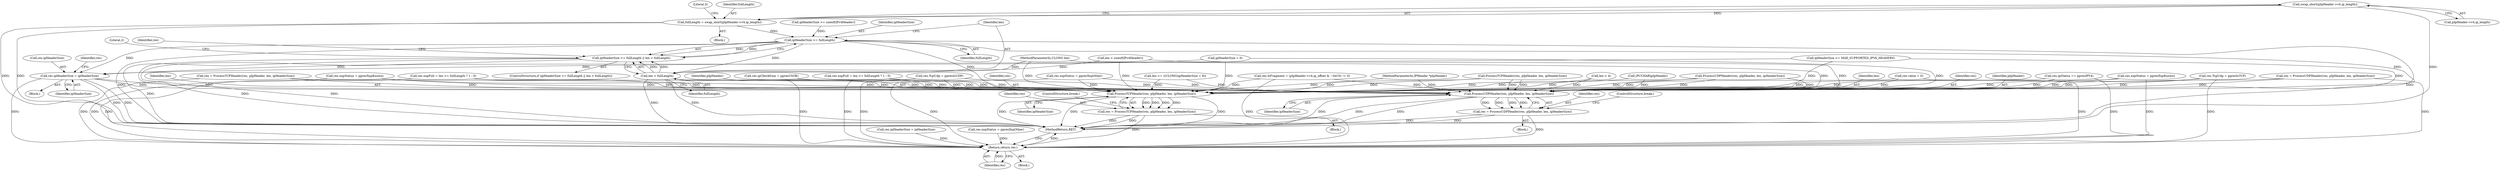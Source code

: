 digraph "0_kvm-guest-drivers-windows_fbfa4d1083ea84c5429992ca3e996d7d4fbc8238_3@pointer" {
"1000178" [label="(Call,swap_short(pIpHeader->v4.ip_length))"];
"1000176" [label="(Call,fullLength = swap_short(pIpHeader->v4.ip_length))"];
"1000223" [label="(Call,ipHeaderSize >= fullLength)"];
"1000222" [label="(Call,ipHeaderSize >= fullLength || len < fullLength)"];
"1000226" [label="(Call,len < fullLength)"];
"1000516" [label="(Call,ProcessTCPHeader(res, pIpHeader, len, ipHeaderSize))"];
"1000514" [label="(Call,res = ProcessTCPHeader(res, pIpHeader, len, ipHeaderSize))"];
"1000539" [label="(Return,return res;)"];
"1000526" [label="(Call,ProcessUDPHeader(res, pIpHeader, len, ipHeaderSize))"];
"1000524" [label="(Call,res = ProcessUDPHeader(res, pIpHeader, len, ipHeaderSize))"];
"1000487" [label="(Call,res.ipHeaderSize = ipHeaderSize)"];
"1000433" [label="(Call,res.xxpStatus = ppresXxpOther)"];
"1000226" [label="(Call,len < fullLength)"];
"1000206" [label="(Call,ipHeaderSize >= sizeof(IPv4Header))"];
"1000494" [label="(Identifier,res)"];
"1000519" [label="(Identifier,len)"];
"1000529" [label="(Identifier,len)"];
"1000312" [label="(Call,res.xxpStatus = ppresXxpKnown)"];
"1000111" [label="(Call,len < 4)"];
"1000283" [label="(Call,res.ipCheckSum = ppresCSOK)"];
"1000530" [label="(Identifier,ipHeaderSize)"];
"1000102" [label="(MethodParameterIn,ULONG len)"];
"1000539" [label="(Return,return res;)"];
"1000513" [label="(Block,)"];
"1000515" [label="(Identifier,res)"];
"1000486" [label="(Block,)"];
"1000101" [label="(MethodParameterIn,IPHeader *pIpHeader)"];
"1000179" [label="(Call,pIpHeader->v4.ip_length)"];
"1000461" [label="(Call,res.ipHeaderSize = ipHeaderSize)"];
"1000221" [label="(ControlStructure,if (ipHeaderSize >= fullLength || len < fullLength))"];
"1000223" [label="(Call,ipHeaderSize >= fullLength)"];
"1000157" [label="(Call,len < sizeof(IPv4Header))"];
"1000332" [label="(Call,res = ProcessTCPHeader(res, pIpHeader, len, ipHeaderSize))"];
"1000533" [label="(Call,res.xxpStatus = ppresXxpOther)"];
"1000525" [label="(Identifier,res)"];
"1000225" [label="(Identifier,fullLength)"];
"1000380" [label="(Call,len >= ((ULONG)ipHeaderSize + 8))"];
"1000526" [label="(Call,ProcessUDPHeader(res, pIpHeader, len, ipHeaderSize))"];
"1000354" [label="(Call,res.xxpFull = len >= fullLength ? 1 : 0)"];
"1000178" [label="(Call,swap_short(pIpHeader->v4.ip_length))"];
"1000514" [label="(Call,res = ProcessTCPHeader(res, pIpHeader, len, ipHeaderSize))"];
"1000520" [label="(Identifier,ipHeaderSize)"];
"1000527" [label="(Identifier,res)"];
"1000528" [label="(Identifier,pIpHeader)"];
"1000516" [label="(Call,ProcessTCPHeader(res, pIpHeader, len, ipHeaderSize))"];
"1000487" [label="(Call,res.ipHeaderSize = ipHeaderSize)"];
"1000531" [label="(ControlStructure,break;)"];
"1000541" [label="(MethodReturn,RET)"];
"1000322" [label="(Call,res.xxpFull = len >= fullLength ? 1 : 0)"];
"1000176" [label="(Call,fullLength = swap_short(pIpHeader->v4.ip_length))"];
"1000483" [label="(Identifier,res)"];
"1000540" [label="(Identifier,res)"];
"1000227" [label="(Identifier,len)"];
"1000349" [label="(Call,res.TcpUdp = ppresIsUDP)"];
"1000366" [label="(Call,ProcessUDPHeader(res, pIpHeader, len, ipHeaderSize))"];
"1000492" [label="(Call,res.IsFragment = (pIpHeader->v4.ip_offset & ~0xC0) != 0)"];
"1000524" [label="(Call,res = ProcessUDPHeader(res, pIpHeader, len, ipHeaderSize))"];
"1000224" [label="(Identifier,ipHeaderSize)"];
"1000222" [label="(Call,ipHeaderSize >= fullLength || len < fullLength)"];
"1000231" [label="(Literal,2)"];
"1000481" [label="(Call,res.ipStatus == ppresIPV4)"];
"1000344" [label="(Call,res.xxpStatus = ppresXxpKnown)"];
"1000228" [label="(Identifier,fullLength)"];
"1000334" [label="(Call,ProcessTCPHeader(res, pIpHeader, len, ipHeaderSize))"];
"1000317" [label="(Call,res.TcpUdp = ppresIsTCP)"];
"1000185" [label="(Literal,3)"];
"1000364" [label="(Call,res = ProcessUDPHeader(res, pIpHeader, len, ipHeaderSize))"];
"1000177" [label="(Identifier,fullLength)"];
"1000518" [label="(Identifier,pIpHeader)"];
"1000491" [label="(Identifier,ipHeaderSize)"];
"1000155" [label="(Block,)"];
"1000393" [label="(Call,(PUCHAR)pIpHeader)"];
"1000139" [label="(Call,ipHeaderSize = 0)"];
"1000103" [label="(Block,)"];
"1000523" [label="(Block,)"];
"1000521" [label="(ControlStructure,break;)"];
"1000146" [label="(Call,res.value = 0)"];
"1000517" [label="(Identifier,res)"];
"1000446" [label="(Call,ipHeaderSize <= MAX_SUPPORTED_IPV6_HEADERS)"];
"1000488" [label="(Call,res.ipHeaderSize)"];
"1000178" -> "1000176"  [label="AST: "];
"1000178" -> "1000179"  [label="CFG: "];
"1000179" -> "1000178"  [label="AST: "];
"1000176" -> "1000178"  [label="CFG: "];
"1000178" -> "1000541"  [label="DDG: "];
"1000178" -> "1000176"  [label="DDG: "];
"1000176" -> "1000155"  [label="AST: "];
"1000177" -> "1000176"  [label="AST: "];
"1000185" -> "1000176"  [label="CFG: "];
"1000176" -> "1000541"  [label="DDG: "];
"1000176" -> "1000541"  [label="DDG: "];
"1000176" -> "1000223"  [label="DDG: "];
"1000223" -> "1000222"  [label="AST: "];
"1000223" -> "1000225"  [label="CFG: "];
"1000224" -> "1000223"  [label="AST: "];
"1000225" -> "1000223"  [label="AST: "];
"1000227" -> "1000223"  [label="CFG: "];
"1000222" -> "1000223"  [label="CFG: "];
"1000223" -> "1000541"  [label="DDG: "];
"1000223" -> "1000541"  [label="DDG: "];
"1000223" -> "1000222"  [label="DDG: "];
"1000223" -> "1000222"  [label="DDG: "];
"1000206" -> "1000223"  [label="DDG: "];
"1000223" -> "1000226"  [label="DDG: "];
"1000223" -> "1000487"  [label="DDG: "];
"1000223" -> "1000516"  [label="DDG: "];
"1000223" -> "1000526"  [label="DDG: "];
"1000222" -> "1000221"  [label="AST: "];
"1000222" -> "1000226"  [label="CFG: "];
"1000226" -> "1000222"  [label="AST: "];
"1000231" -> "1000222"  [label="CFG: "];
"1000483" -> "1000222"  [label="CFG: "];
"1000222" -> "1000541"  [label="DDG: "];
"1000222" -> "1000541"  [label="DDG: "];
"1000222" -> "1000541"  [label="DDG: "];
"1000226" -> "1000222"  [label="DDG: "];
"1000226" -> "1000222"  [label="DDG: "];
"1000226" -> "1000228"  [label="CFG: "];
"1000227" -> "1000226"  [label="AST: "];
"1000228" -> "1000226"  [label="AST: "];
"1000226" -> "1000541"  [label="DDG: "];
"1000226" -> "1000541"  [label="DDG: "];
"1000157" -> "1000226"  [label="DDG: "];
"1000102" -> "1000226"  [label="DDG: "];
"1000226" -> "1000516"  [label="DDG: "];
"1000226" -> "1000526"  [label="DDG: "];
"1000516" -> "1000514"  [label="AST: "];
"1000516" -> "1000520"  [label="CFG: "];
"1000517" -> "1000516"  [label="AST: "];
"1000518" -> "1000516"  [label="AST: "];
"1000519" -> "1000516"  [label="AST: "];
"1000520" -> "1000516"  [label="AST: "];
"1000514" -> "1000516"  [label="CFG: "];
"1000516" -> "1000541"  [label="DDG: "];
"1000516" -> "1000541"  [label="DDG: "];
"1000516" -> "1000541"  [label="DDG: "];
"1000516" -> "1000514"  [label="DDG: "];
"1000516" -> "1000514"  [label="DDG: "];
"1000516" -> "1000514"  [label="DDG: "];
"1000516" -> "1000514"  [label="DDG: "];
"1000364" -> "1000516"  [label="DDG: "];
"1000332" -> "1000516"  [label="DDG: "];
"1000283" -> "1000516"  [label="DDG: "];
"1000317" -> "1000516"  [label="DDG: "];
"1000487" -> "1000516"  [label="DDG: "];
"1000312" -> "1000516"  [label="DDG: "];
"1000349" -> "1000516"  [label="DDG: "];
"1000322" -> "1000516"  [label="DDG: "];
"1000344" -> "1000516"  [label="DDG: "];
"1000481" -> "1000516"  [label="DDG: "];
"1000433" -> "1000516"  [label="DDG: "];
"1000492" -> "1000516"  [label="DDG: "];
"1000146" -> "1000516"  [label="DDG: "];
"1000354" -> "1000516"  [label="DDG: "];
"1000334" -> "1000516"  [label="DDG: "];
"1000334" -> "1000516"  [label="DDG: "];
"1000366" -> "1000516"  [label="DDG: "];
"1000366" -> "1000516"  [label="DDG: "];
"1000393" -> "1000516"  [label="DDG: "];
"1000101" -> "1000516"  [label="DDG: "];
"1000157" -> "1000516"  [label="DDG: "];
"1000111" -> "1000516"  [label="DDG: "];
"1000380" -> "1000516"  [label="DDG: "];
"1000102" -> "1000516"  [label="DDG: "];
"1000139" -> "1000516"  [label="DDG: "];
"1000446" -> "1000516"  [label="DDG: "];
"1000514" -> "1000513"  [label="AST: "];
"1000515" -> "1000514"  [label="AST: "];
"1000521" -> "1000514"  [label="CFG: "];
"1000514" -> "1000541"  [label="DDG: "];
"1000514" -> "1000541"  [label="DDG: "];
"1000514" -> "1000539"  [label="DDG: "];
"1000539" -> "1000103"  [label="AST: "];
"1000539" -> "1000540"  [label="CFG: "];
"1000540" -> "1000539"  [label="AST: "];
"1000541" -> "1000539"  [label="CFG: "];
"1000539" -> "1000541"  [label="DDG: "];
"1000540" -> "1000539"  [label="DDG: "];
"1000364" -> "1000539"  [label="DDG: "];
"1000524" -> "1000539"  [label="DDG: "];
"1000332" -> "1000539"  [label="DDG: "];
"1000283" -> "1000539"  [label="DDG: "];
"1000317" -> "1000539"  [label="DDG: "];
"1000487" -> "1000539"  [label="DDG: "];
"1000312" -> "1000539"  [label="DDG: "];
"1000349" -> "1000539"  [label="DDG: "];
"1000533" -> "1000539"  [label="DDG: "];
"1000461" -> "1000539"  [label="DDG: "];
"1000322" -> "1000539"  [label="DDG: "];
"1000344" -> "1000539"  [label="DDG: "];
"1000481" -> "1000539"  [label="DDG: "];
"1000433" -> "1000539"  [label="DDG: "];
"1000492" -> "1000539"  [label="DDG: "];
"1000146" -> "1000539"  [label="DDG: "];
"1000354" -> "1000539"  [label="DDG: "];
"1000526" -> "1000524"  [label="AST: "];
"1000526" -> "1000530"  [label="CFG: "];
"1000527" -> "1000526"  [label="AST: "];
"1000528" -> "1000526"  [label="AST: "];
"1000529" -> "1000526"  [label="AST: "];
"1000530" -> "1000526"  [label="AST: "];
"1000524" -> "1000526"  [label="CFG: "];
"1000526" -> "1000541"  [label="DDG: "];
"1000526" -> "1000541"  [label="DDG: "];
"1000526" -> "1000541"  [label="DDG: "];
"1000526" -> "1000524"  [label="DDG: "];
"1000526" -> "1000524"  [label="DDG: "];
"1000526" -> "1000524"  [label="DDG: "];
"1000526" -> "1000524"  [label="DDG: "];
"1000364" -> "1000526"  [label="DDG: "];
"1000332" -> "1000526"  [label="DDG: "];
"1000283" -> "1000526"  [label="DDG: "];
"1000317" -> "1000526"  [label="DDG: "];
"1000487" -> "1000526"  [label="DDG: "];
"1000312" -> "1000526"  [label="DDG: "];
"1000349" -> "1000526"  [label="DDG: "];
"1000322" -> "1000526"  [label="DDG: "];
"1000344" -> "1000526"  [label="DDG: "];
"1000481" -> "1000526"  [label="DDG: "];
"1000433" -> "1000526"  [label="DDG: "];
"1000492" -> "1000526"  [label="DDG: "];
"1000146" -> "1000526"  [label="DDG: "];
"1000354" -> "1000526"  [label="DDG: "];
"1000334" -> "1000526"  [label="DDG: "];
"1000334" -> "1000526"  [label="DDG: "];
"1000366" -> "1000526"  [label="DDG: "];
"1000366" -> "1000526"  [label="DDG: "];
"1000393" -> "1000526"  [label="DDG: "];
"1000101" -> "1000526"  [label="DDG: "];
"1000157" -> "1000526"  [label="DDG: "];
"1000111" -> "1000526"  [label="DDG: "];
"1000380" -> "1000526"  [label="DDG: "];
"1000102" -> "1000526"  [label="DDG: "];
"1000139" -> "1000526"  [label="DDG: "];
"1000446" -> "1000526"  [label="DDG: "];
"1000524" -> "1000523"  [label="AST: "];
"1000525" -> "1000524"  [label="AST: "];
"1000531" -> "1000524"  [label="CFG: "];
"1000524" -> "1000541"  [label="DDG: "];
"1000524" -> "1000541"  [label="DDG: "];
"1000487" -> "1000486"  [label="AST: "];
"1000487" -> "1000491"  [label="CFG: "];
"1000488" -> "1000487"  [label="AST: "];
"1000491" -> "1000487"  [label="AST: "];
"1000494" -> "1000487"  [label="CFG: "];
"1000487" -> "1000541"  [label="DDG: "];
"1000487" -> "1000541"  [label="DDG: "];
"1000139" -> "1000487"  [label="DDG: "];
"1000446" -> "1000487"  [label="DDG: "];
}
